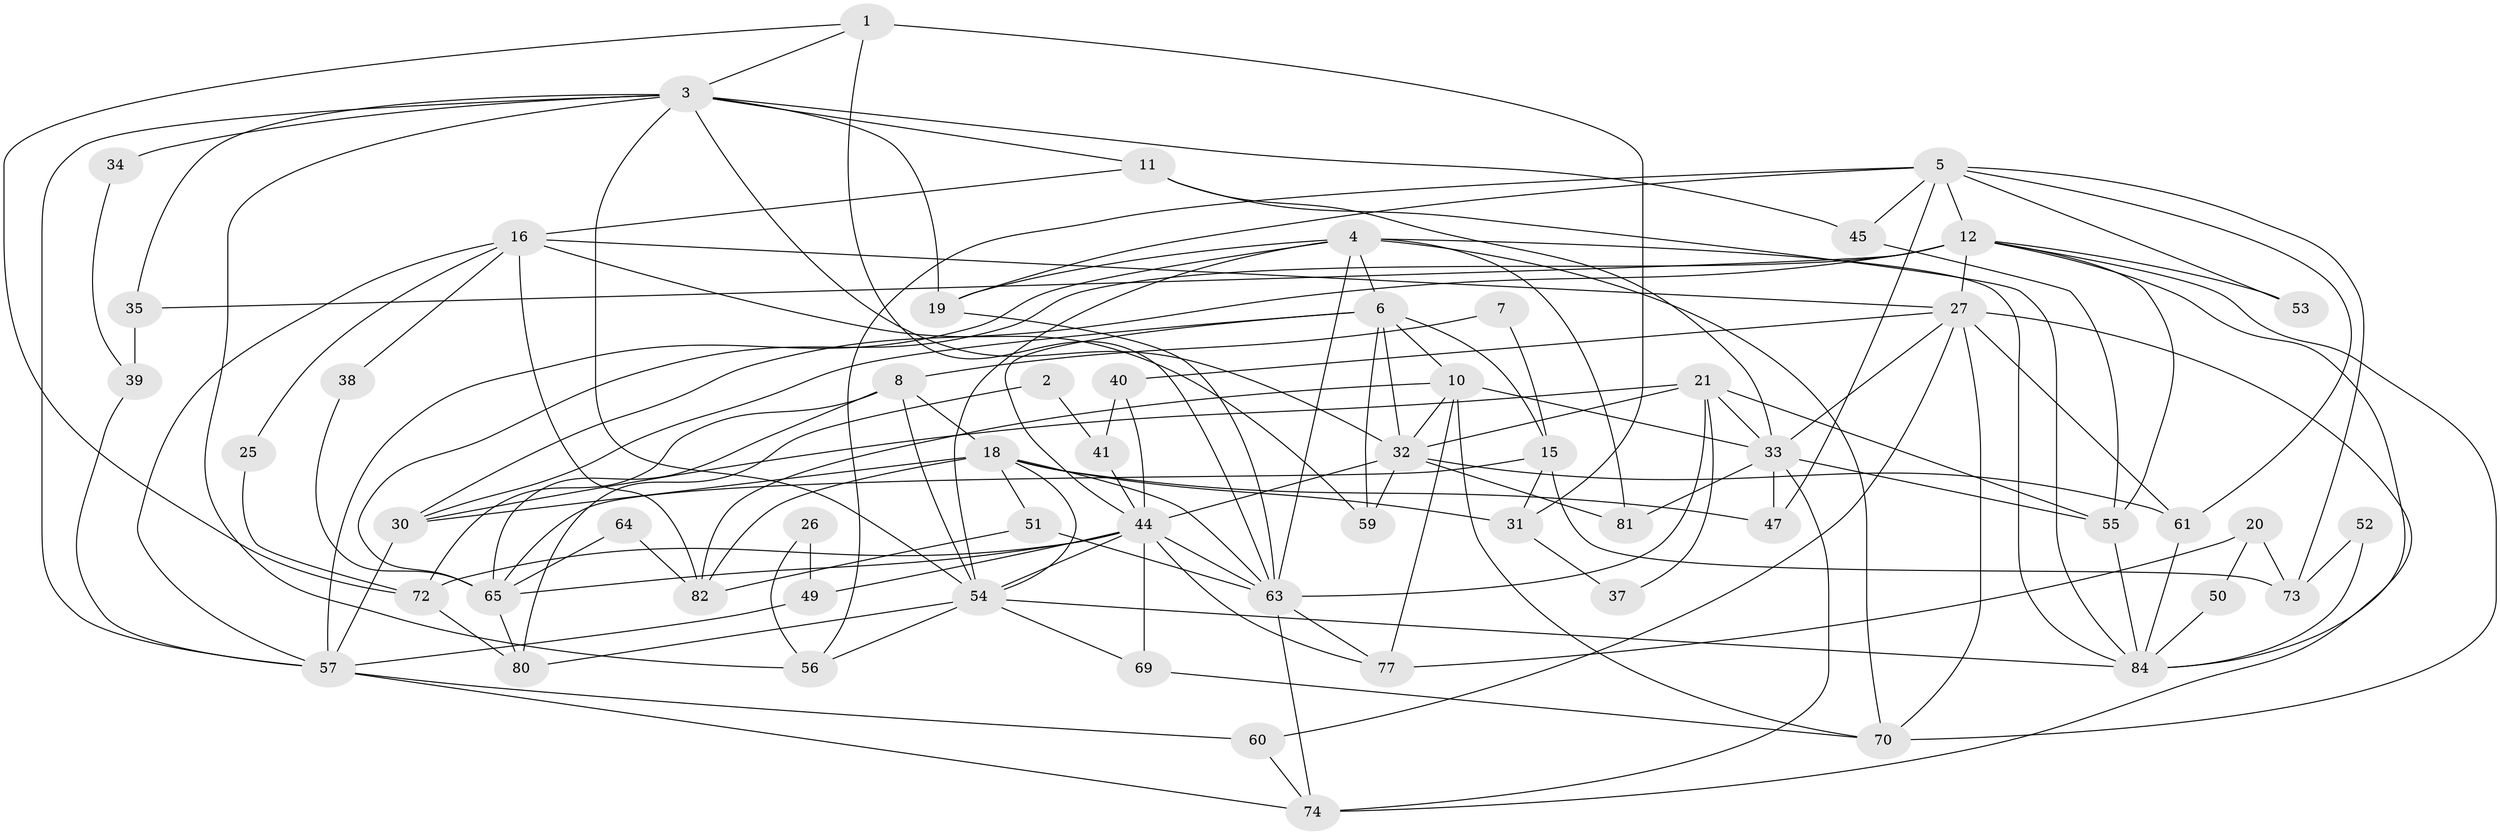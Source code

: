 // original degree distribution, {2: 0.17647058823529413, 3: 0.2235294117647059, 6: 0.10588235294117647, 5: 0.18823529411764706, 4: 0.25882352941176473, 7: 0.023529411764705882, 9: 0.011764705882352941, 8: 0.011764705882352941}
// Generated by graph-tools (version 1.1) at 2025/18/03/04/25 18:18:46]
// undirected, 59 vertices, 141 edges
graph export_dot {
graph [start="1"]
  node [color=gray90,style=filled];
  1 [super="+68"];
  2;
  3 [super="+14+9+13"];
  4 [super="+17+42"];
  5 [super="+24"];
  6 [super="+28"];
  7;
  8;
  10 [super="+43"];
  11;
  12 [super="+29+46"];
  15;
  16 [super="+23"];
  18 [super="+36+79"];
  19;
  20;
  21 [super="+22"];
  25;
  26;
  27 [super="+48+71"];
  30;
  31;
  32 [super="+75"];
  33 [super="+78+58"];
  34;
  35;
  37;
  38;
  39;
  40;
  41;
  44 [super="+83+66+76"];
  45;
  47;
  49;
  50;
  51;
  52;
  53;
  54 [super="+67"];
  55;
  56;
  57 [super="+62"];
  59;
  60;
  61;
  63;
  64;
  65;
  69;
  70;
  72;
  73;
  74;
  77;
  80;
  81;
  82;
  84;
  1 -- 72;
  1 -- 63;
  1 -- 31;
  1 -- 3;
  2 -- 80;
  2 -- 41;
  3 -- 19;
  3 -- 45;
  3 -- 34;
  3 -- 35;
  3 -- 54;
  3 -- 57;
  3 -- 11;
  3 -- 32;
  3 -- 56;
  4 -- 63;
  4 -- 57;
  4 -- 70;
  4 -- 81;
  4 -- 19;
  4 -- 84;
  4 -- 54;
  4 -- 6;
  5 -- 12;
  5 -- 19;
  5 -- 45;
  5 -- 53;
  5 -- 73;
  5 -- 56;
  5 -- 61;
  5 -- 47;
  6 -- 59;
  6 -- 10;
  6 -- 30;
  6 -- 15;
  6 -- 44;
  6 -- 32;
  7 -- 15;
  7 -- 8;
  8 -- 54;
  8 -- 72;
  8 -- 65;
  8 -- 18;
  10 -- 32;
  10 -- 82;
  10 -- 33;
  10 -- 77;
  10 -- 70;
  11 -- 84;
  11 -- 16;
  11 -- 33;
  12 -- 30;
  12 -- 84;
  12 -- 65;
  12 -- 35;
  12 -- 53;
  12 -- 55;
  12 -- 27;
  12 -- 70;
  15 -- 31;
  15 -- 65;
  15 -- 73;
  16 -- 57;
  16 -- 82;
  16 -- 38;
  16 -- 25;
  16 -- 59;
  16 -- 27;
  18 -- 82;
  18 -- 51;
  18 -- 54;
  18 -- 47;
  18 -- 63;
  18 -- 30;
  18 -- 31;
  19 -- 63;
  20 -- 73;
  20 -- 77;
  20 -- 50;
  21 -- 32;
  21 -- 55;
  21 -- 63;
  21 -- 37;
  21 -- 30;
  21 -- 33;
  25 -- 72;
  26 -- 49;
  26 -- 56;
  27 -- 40;
  27 -- 60;
  27 -- 74;
  27 -- 61;
  27 -- 70;
  27 -- 33;
  30 -- 57;
  31 -- 37;
  32 -- 81;
  32 -- 59;
  32 -- 44;
  32 -- 61;
  33 -- 47;
  33 -- 55;
  33 -- 81;
  33 -- 74;
  34 -- 39;
  35 -- 39;
  38 -- 65;
  39 -- 57;
  40 -- 41;
  40 -- 44;
  41 -- 44;
  44 -- 54;
  44 -- 77;
  44 -- 49;
  44 -- 72;
  44 -- 63;
  44 -- 65;
  44 -- 69 [weight=2];
  45 -- 55;
  49 -- 57;
  50 -- 84;
  51 -- 82;
  51 -- 63;
  52 -- 84;
  52 -- 73;
  54 -- 56;
  54 -- 80;
  54 -- 69;
  54 -- 84;
  55 -- 84;
  57 -- 74;
  57 -- 60;
  60 -- 74;
  61 -- 84;
  63 -- 74;
  63 -- 77;
  64 -- 65;
  64 -- 82;
  65 -- 80;
  69 -- 70;
  72 -- 80;
}
